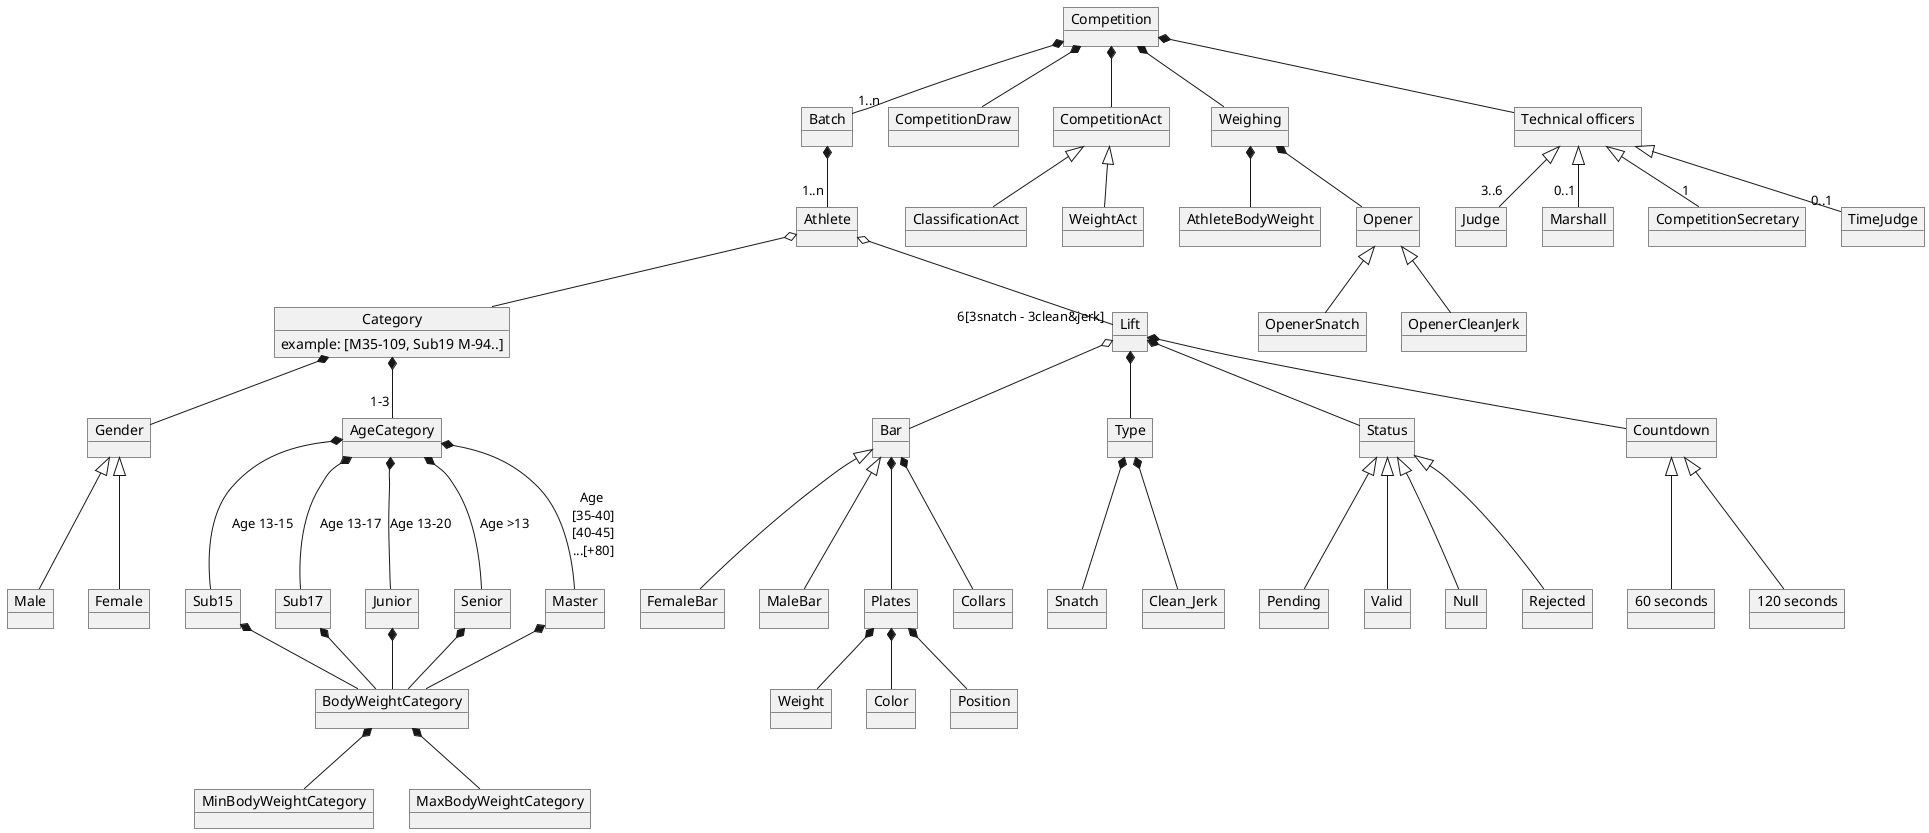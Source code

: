 @startuml
'https://plantuml.com/object-diagram

object Competition
object Batch

object Athlete
object Gender
object Male
object Female

object CompetitionDraw

' Category
object Category {
  example: [M35-109, Sub19 M-94..]
}

object BodyWeightCategory
object MinBodyWeightCategory
object MaxBodyWeightCategory

object AgeCategory
object Sub15
object Sub17
object Junior
object Senior
object Master

' Bars
object Bar
object FemaleBar
object MaleBar
object Plates
object Weight
object Color
object Collars
object Position

' Lifts
object Lift
object Type
object Snatch
object Clean_Jerk
object Status
object Pending
object Valid
object Null
object Rejected
object Countdown
object "60 seconds" as 60s
object "120 seconds" as 120s

' Competition acts
object CompetitionAct
object ClassificationAct
object WeightAct

' Weighing
object Weighing
object AthleteBodyWeight
object Opener
object OpenerSnatch
object OpenerCleanJerk

' Technical officers
object "Technical officers" as TC
object Judge
object Marshall
object CompetitionSecretary
object TimeJudge


Competition *-- TC
TC <|-- "3..6" Judge
TC <|-- "0..1" Marshall
TC <|-- "1" CompetitionSecretary
TC <|-- "0..1" TimeJudge


Weighing *-- AthleteBodyWeight
Weighing *-- Opener
Opener <|-- OpenerSnatch
Opener <|-- OpenerCleanJerk


Lift *-- Type
Type *-- Snatch
Type *-- Clean_Jerk
Lift o-- Bar
Lift *-- Status
Status <|-- Pending
Status <|-- Valid
Status <|-- Null
Status <|-- Rejected
Lift *-- Countdown
Countdown <|-- 60s
Countdown <|-- 120s



Competition *-- Weighing
Competition *-- "1..n" Batch
Batch *-- "1..n" Athlete
Competition *-- CompetitionAct
CompetitionAct <|-- ClassificationAct
CompetitionAct <|-- WeightAct
Competition *-- CompetitionDraw


Gender <|-- Male
Gender <|-- Female

Category *-- "1-3" AgeCategory
Category *-- Gender
Sub15 *-- BodyWeightCategory
Sub17 *-- BodyWeightCategory
Junior *-- BodyWeightCategory
Senior *-- BodyWeightCategory
Master *-- BodyWeightCategory
BodyWeightCategory *-- MinBodyWeightCategory
BodyWeightCategory *-- MaxBodyWeightCategory

AgeCategory *-- Sub15 :"Age 13-15"
AgeCategory *-- Sub17 :"Age 13-17"
AgeCategory *-- Junior :"Age 13-20"
AgeCategory *-- Senior :"Age >13"
AgeCategory *-- Master :"Age \n[35-40]\n[40-45]\n...[+80]"


Athlete o-- Category

Bar <|-- FemaleBar
Bar <|-- MaleBar
Bar *-- Plates
Bar *-- Collars
Plates *-- Weight
Plates *-- Color
Plates *-- Position


Athlete o-- "6[3snatch - 3clean&jerk]" Lift


@enduml
